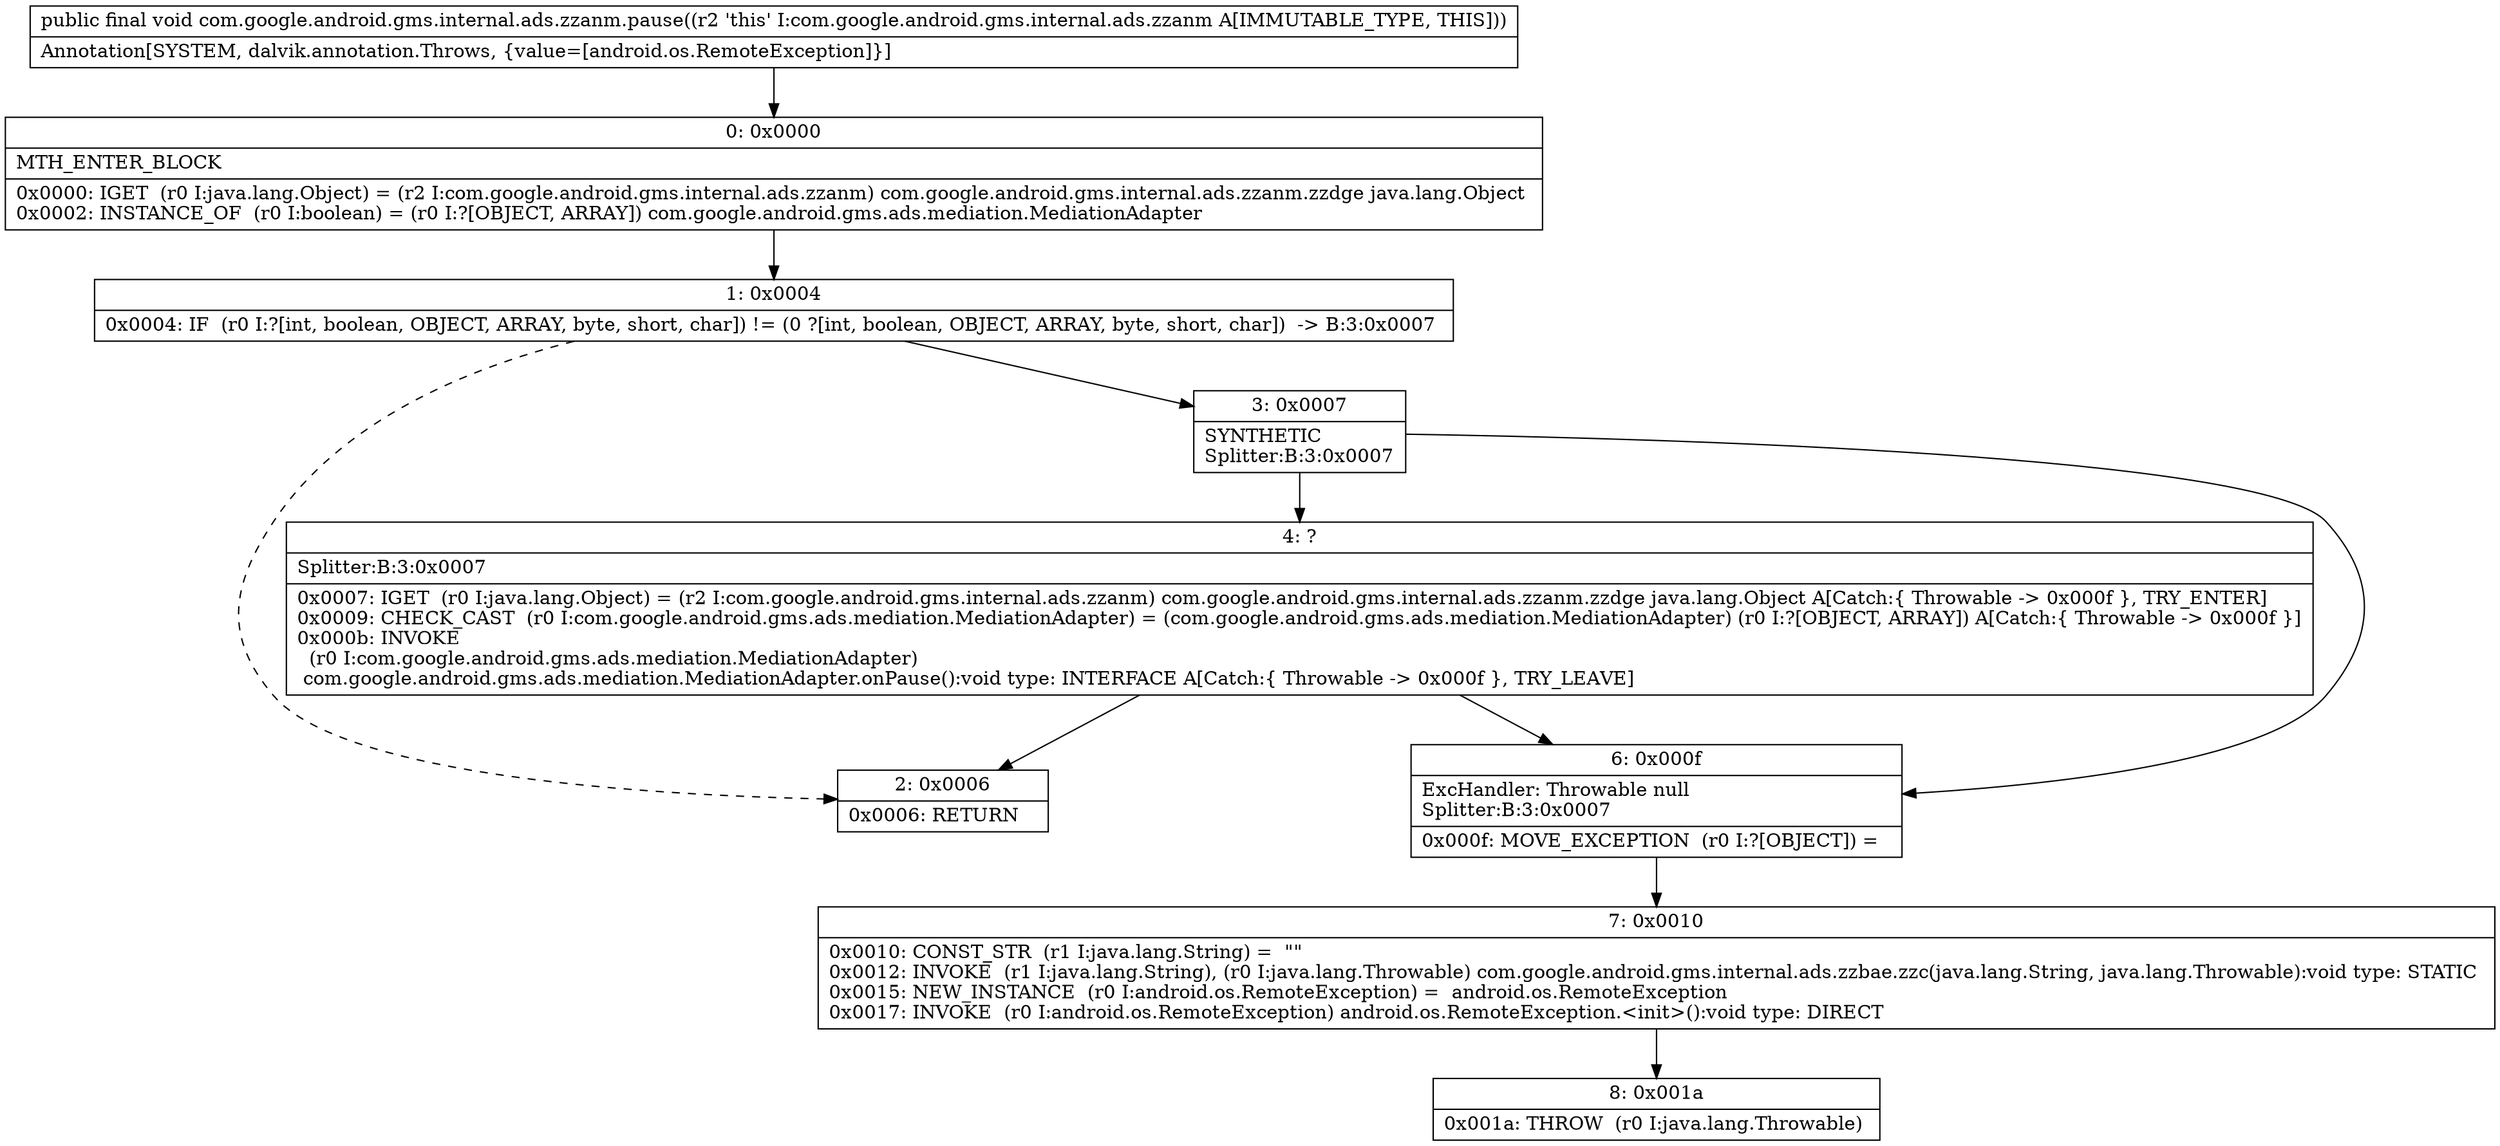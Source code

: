 digraph "CFG forcom.google.android.gms.internal.ads.zzanm.pause()V" {
Node_0 [shape=record,label="{0\:\ 0x0000|MTH_ENTER_BLOCK\l|0x0000: IGET  (r0 I:java.lang.Object) = (r2 I:com.google.android.gms.internal.ads.zzanm) com.google.android.gms.internal.ads.zzanm.zzdge java.lang.Object \l0x0002: INSTANCE_OF  (r0 I:boolean) = (r0 I:?[OBJECT, ARRAY]) com.google.android.gms.ads.mediation.MediationAdapter \l}"];
Node_1 [shape=record,label="{1\:\ 0x0004|0x0004: IF  (r0 I:?[int, boolean, OBJECT, ARRAY, byte, short, char]) != (0 ?[int, boolean, OBJECT, ARRAY, byte, short, char])  \-\> B:3:0x0007 \l}"];
Node_2 [shape=record,label="{2\:\ 0x0006|0x0006: RETURN   \l}"];
Node_3 [shape=record,label="{3\:\ 0x0007|SYNTHETIC\lSplitter:B:3:0x0007\l}"];
Node_4 [shape=record,label="{4\:\ ?|Splitter:B:3:0x0007\l|0x0007: IGET  (r0 I:java.lang.Object) = (r2 I:com.google.android.gms.internal.ads.zzanm) com.google.android.gms.internal.ads.zzanm.zzdge java.lang.Object A[Catch:\{ Throwable \-\> 0x000f \}, TRY_ENTER]\l0x0009: CHECK_CAST  (r0 I:com.google.android.gms.ads.mediation.MediationAdapter) = (com.google.android.gms.ads.mediation.MediationAdapter) (r0 I:?[OBJECT, ARRAY]) A[Catch:\{ Throwable \-\> 0x000f \}]\l0x000b: INVOKE  \l  (r0 I:com.google.android.gms.ads.mediation.MediationAdapter)\l com.google.android.gms.ads.mediation.MediationAdapter.onPause():void type: INTERFACE A[Catch:\{ Throwable \-\> 0x000f \}, TRY_LEAVE]\l}"];
Node_6 [shape=record,label="{6\:\ 0x000f|ExcHandler: Throwable null\lSplitter:B:3:0x0007\l|0x000f: MOVE_EXCEPTION  (r0 I:?[OBJECT]) =  \l}"];
Node_7 [shape=record,label="{7\:\ 0x0010|0x0010: CONST_STR  (r1 I:java.lang.String) =  \"\" \l0x0012: INVOKE  (r1 I:java.lang.String), (r0 I:java.lang.Throwable) com.google.android.gms.internal.ads.zzbae.zzc(java.lang.String, java.lang.Throwable):void type: STATIC \l0x0015: NEW_INSTANCE  (r0 I:android.os.RemoteException) =  android.os.RemoteException \l0x0017: INVOKE  (r0 I:android.os.RemoteException) android.os.RemoteException.\<init\>():void type: DIRECT \l}"];
Node_8 [shape=record,label="{8\:\ 0x001a|0x001a: THROW  (r0 I:java.lang.Throwable) \l}"];
MethodNode[shape=record,label="{public final void com.google.android.gms.internal.ads.zzanm.pause((r2 'this' I:com.google.android.gms.internal.ads.zzanm A[IMMUTABLE_TYPE, THIS]))  | Annotation[SYSTEM, dalvik.annotation.Throws, \{value=[android.os.RemoteException]\}]\l}"];
MethodNode -> Node_0;
Node_0 -> Node_1;
Node_1 -> Node_2[style=dashed];
Node_1 -> Node_3;
Node_3 -> Node_4;
Node_3 -> Node_6;
Node_4 -> Node_6;
Node_4 -> Node_2;
Node_6 -> Node_7;
Node_7 -> Node_8;
}

